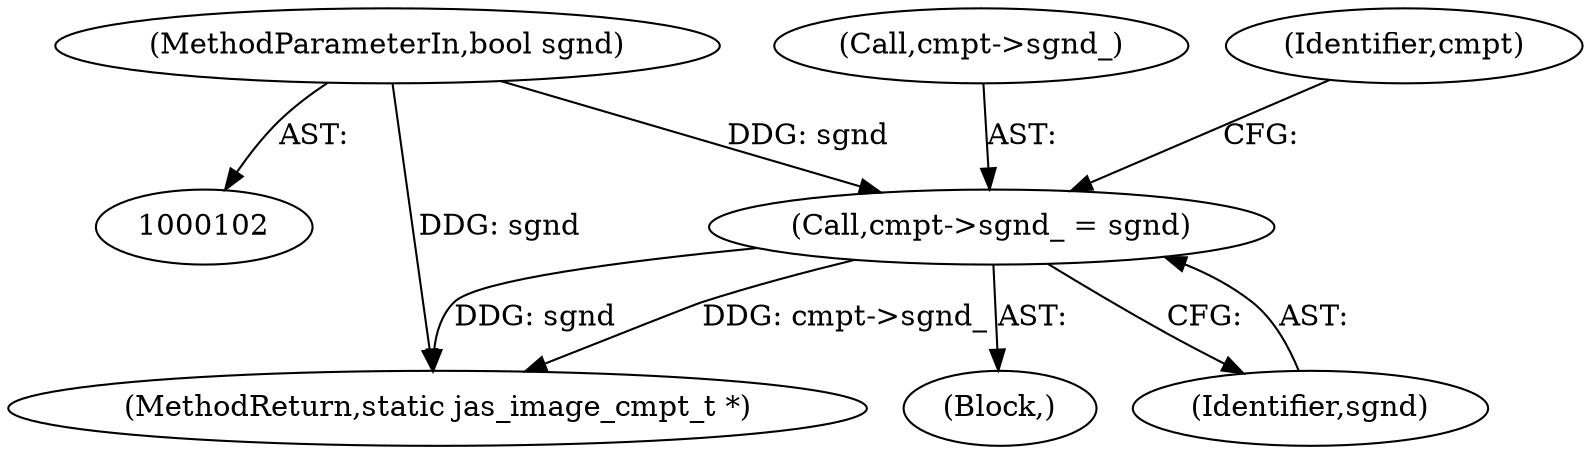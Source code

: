 digraph "0_jasper_634ce8e8a5accc0fa05dd2c20d42b4749d4b2735@pointer" {
"1000199" [label="(Call,cmpt->sgnd_ = sgnd)"];
"1000110" [label="(MethodParameterIn,bool sgnd)"];
"1000110" [label="(MethodParameterIn,bool sgnd)"];
"1000200" [label="(Call,cmpt->sgnd_)"];
"1000297" [label="(MethodReturn,static jas_image_cmpt_t *)"];
"1000112" [label="(Block,)"];
"1000199" [label="(Call,cmpt->sgnd_ = sgnd)"];
"1000206" [label="(Identifier,cmpt)"];
"1000203" [label="(Identifier,sgnd)"];
"1000199" -> "1000112"  [label="AST: "];
"1000199" -> "1000203"  [label="CFG: "];
"1000200" -> "1000199"  [label="AST: "];
"1000203" -> "1000199"  [label="AST: "];
"1000206" -> "1000199"  [label="CFG: "];
"1000199" -> "1000297"  [label="DDG: cmpt->sgnd_"];
"1000199" -> "1000297"  [label="DDG: sgnd"];
"1000110" -> "1000199"  [label="DDG: sgnd"];
"1000110" -> "1000102"  [label="AST: "];
"1000110" -> "1000297"  [label="DDG: sgnd"];
}
